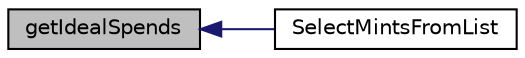digraph "getIdealSpends"
{
  edge [fontname="Helvetica",fontsize="10",labelfontname="Helvetica",labelfontsize="10"];
  node [fontname="Helvetica",fontsize="10",shape=record];
  rankdir="LR";
  Node23 [label="getIdealSpends",height=0.2,width=0.4,color="black", fillcolor="grey75", style="filled", fontcolor="black"];
  Node23 -> Node24 [dir="back",color="midnightblue",fontsize="10",style="solid",fontname="Helvetica"];
  Node24 [label="SelectMintsFromList",height=0.2,width=0.4,color="black", fillcolor="white", style="filled",URL="$denomination__functions_8h.html#a76403a7bb4c60f165d5925ed643a67a7"];
}
